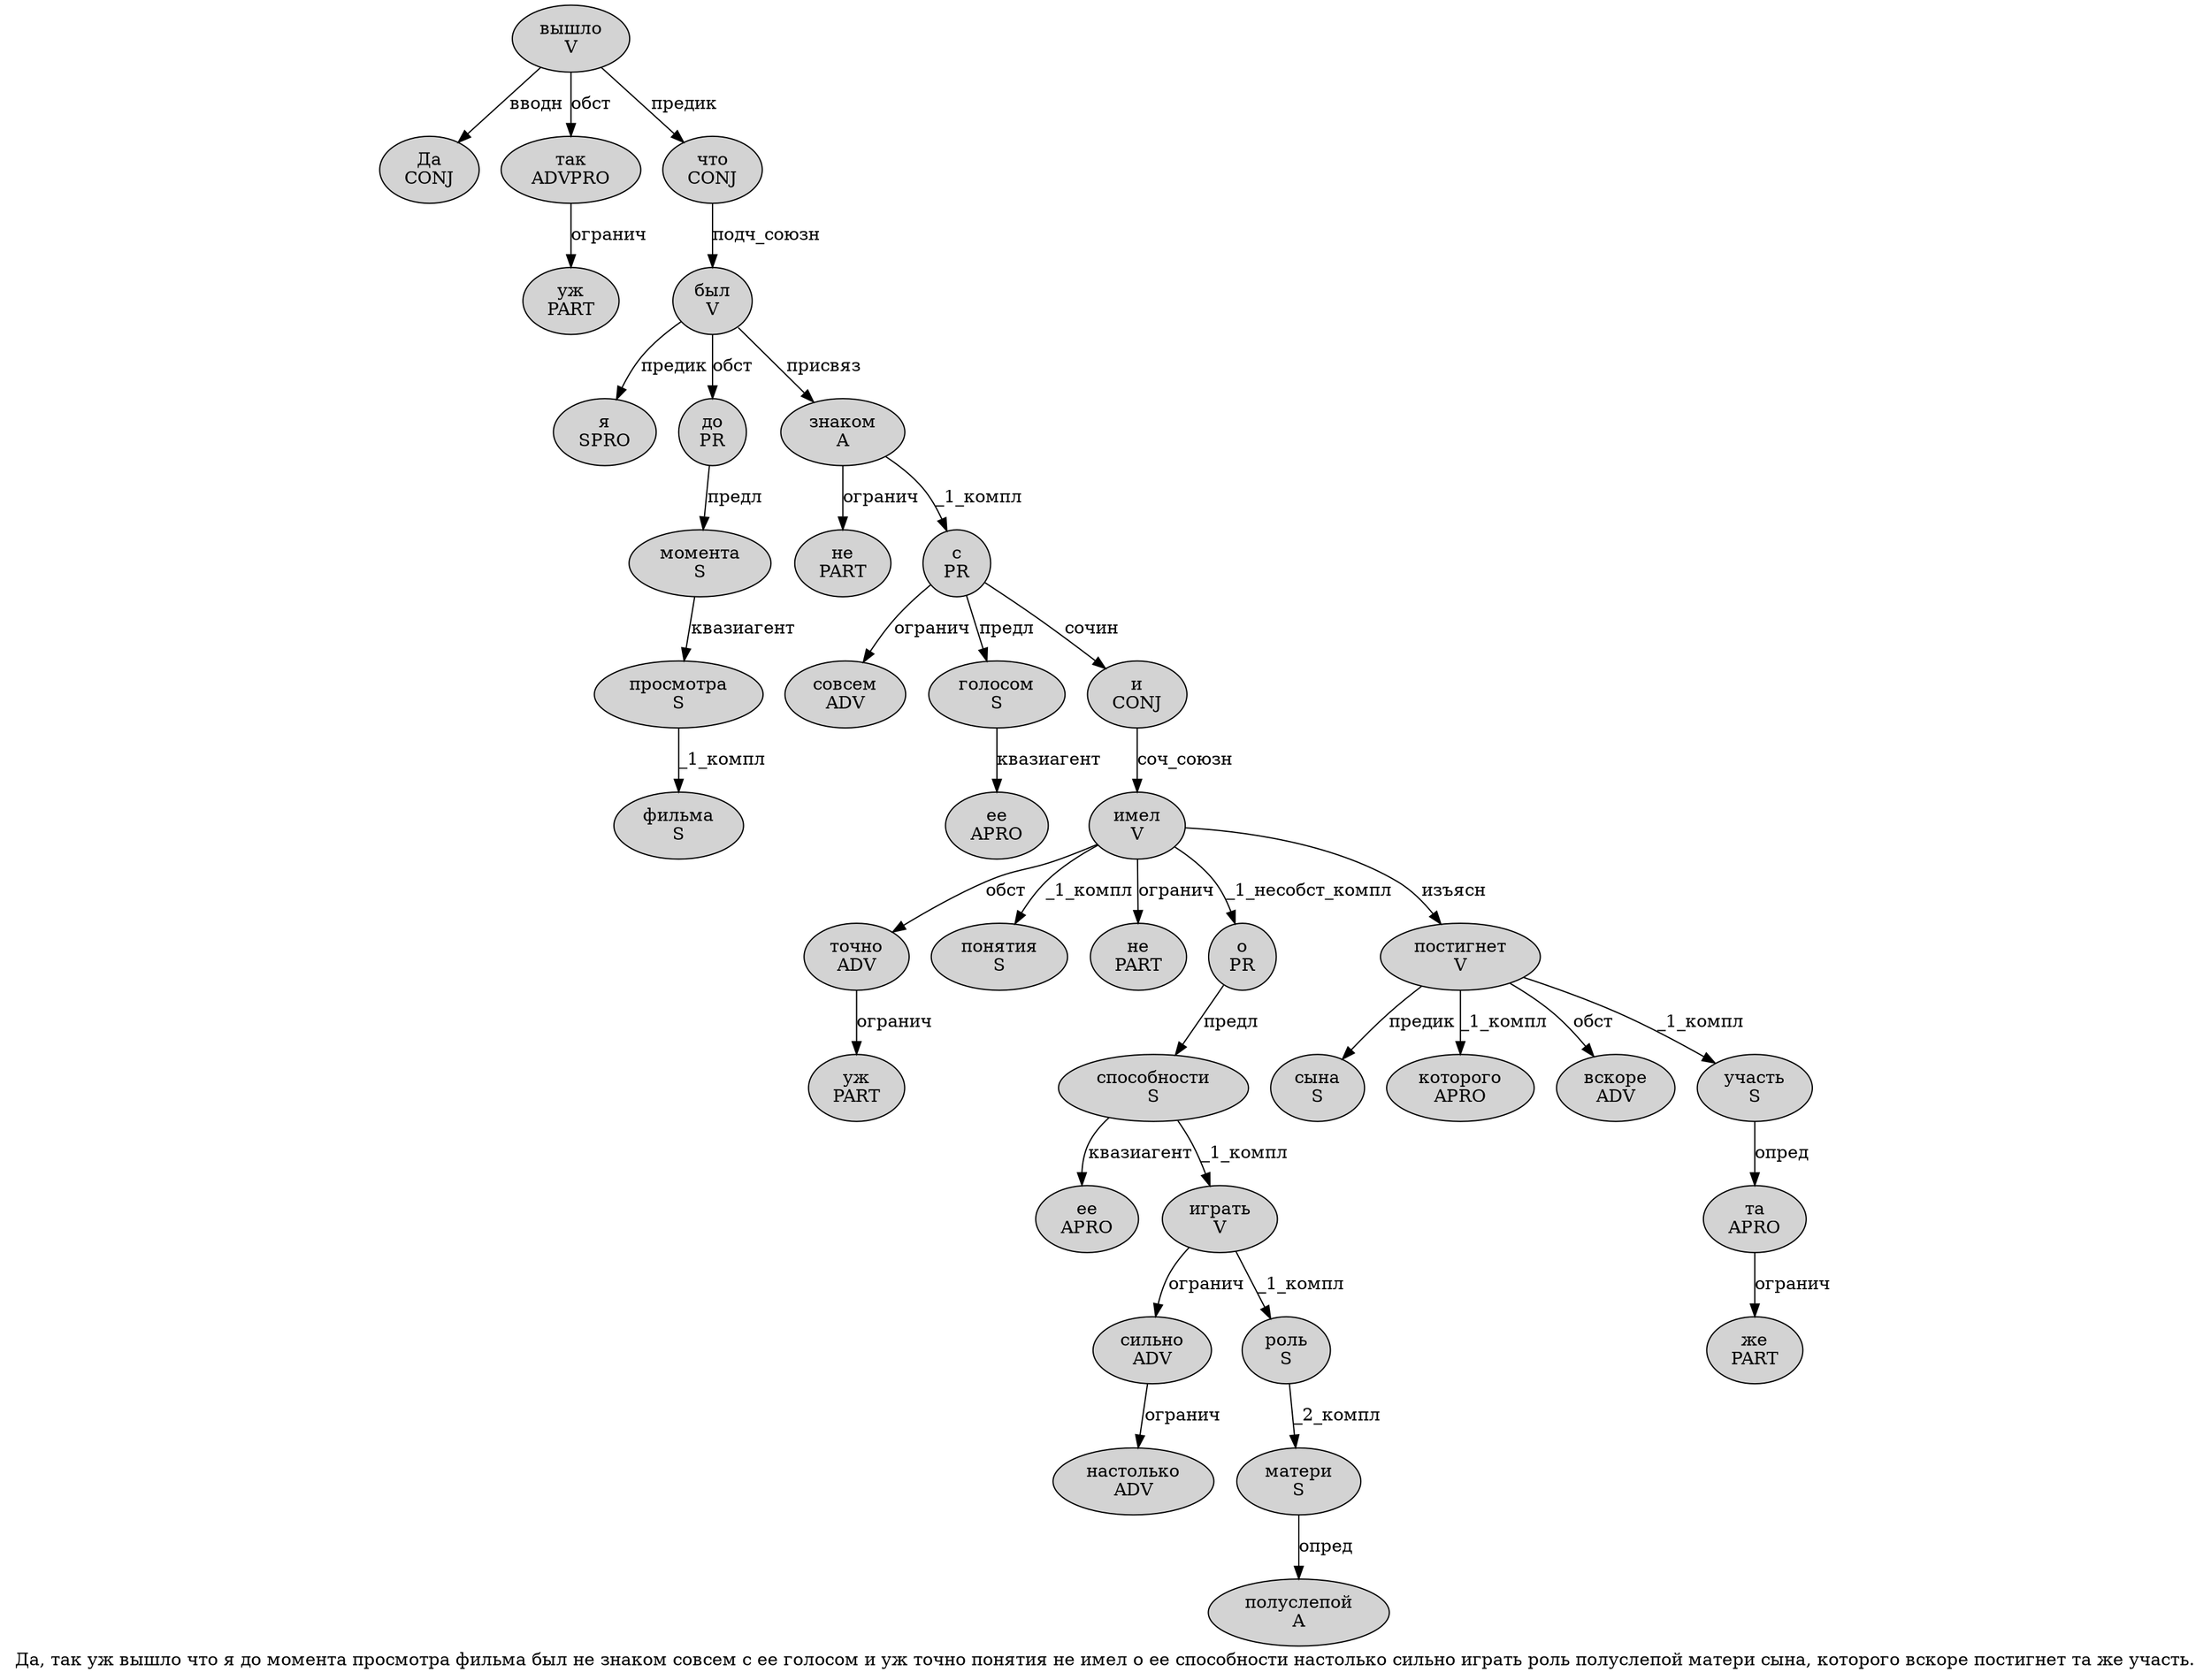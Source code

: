 digraph SENTENCE_1792 {
	graph [label="Да, так уж вышло что я до момента просмотра фильма был не знаком совсем с ее голосом и уж точно понятия не имел о ее способности настолько сильно играть роль полуслепой матери сына, которого вскоре постигнет та же участь."]
	node [style=filled]
		0 [label="Да
CONJ" color="" fillcolor=lightgray penwidth=1 shape=ellipse]
		2 [label="так
ADVPRO" color="" fillcolor=lightgray penwidth=1 shape=ellipse]
		3 [label="уж
PART" color="" fillcolor=lightgray penwidth=1 shape=ellipse]
		4 [label="вышло
V" color="" fillcolor=lightgray penwidth=1 shape=ellipse]
		5 [label="что
CONJ" color="" fillcolor=lightgray penwidth=1 shape=ellipse]
		6 [label="я
SPRO" color="" fillcolor=lightgray penwidth=1 shape=ellipse]
		7 [label="до
PR" color="" fillcolor=lightgray penwidth=1 shape=ellipse]
		8 [label="момента
S" color="" fillcolor=lightgray penwidth=1 shape=ellipse]
		9 [label="просмотра
S" color="" fillcolor=lightgray penwidth=1 shape=ellipse]
		10 [label="фильма
S" color="" fillcolor=lightgray penwidth=1 shape=ellipse]
		11 [label="был
V" color="" fillcolor=lightgray penwidth=1 shape=ellipse]
		12 [label="не
PART" color="" fillcolor=lightgray penwidth=1 shape=ellipse]
		13 [label="знаком
A" color="" fillcolor=lightgray penwidth=1 shape=ellipse]
		14 [label="совсем
ADV" color="" fillcolor=lightgray penwidth=1 shape=ellipse]
		15 [label="с
PR" color="" fillcolor=lightgray penwidth=1 shape=ellipse]
		16 [label="ее
APRO" color="" fillcolor=lightgray penwidth=1 shape=ellipse]
		17 [label="голосом
S" color="" fillcolor=lightgray penwidth=1 shape=ellipse]
		18 [label="и
CONJ" color="" fillcolor=lightgray penwidth=1 shape=ellipse]
		19 [label="уж
PART" color="" fillcolor=lightgray penwidth=1 shape=ellipse]
		20 [label="точно
ADV" color="" fillcolor=lightgray penwidth=1 shape=ellipse]
		21 [label="понятия
S" color="" fillcolor=lightgray penwidth=1 shape=ellipse]
		22 [label="не
PART" color="" fillcolor=lightgray penwidth=1 shape=ellipse]
		23 [label="имел
V" color="" fillcolor=lightgray penwidth=1 shape=ellipse]
		24 [label="о
PR" color="" fillcolor=lightgray penwidth=1 shape=ellipse]
		25 [label="ее
APRO" color="" fillcolor=lightgray penwidth=1 shape=ellipse]
		26 [label="способности
S" color="" fillcolor=lightgray penwidth=1 shape=ellipse]
		27 [label="настолько
ADV" color="" fillcolor=lightgray penwidth=1 shape=ellipse]
		28 [label="сильно
ADV" color="" fillcolor=lightgray penwidth=1 shape=ellipse]
		29 [label="играть
V" color="" fillcolor=lightgray penwidth=1 shape=ellipse]
		30 [label="роль
S" color="" fillcolor=lightgray penwidth=1 shape=ellipse]
		31 [label="полуслепой
A" color="" fillcolor=lightgray penwidth=1 shape=ellipse]
		32 [label="матери
S" color="" fillcolor=lightgray penwidth=1 shape=ellipse]
		33 [label="сына
S" color="" fillcolor=lightgray penwidth=1 shape=ellipse]
		35 [label="которого
APRO" color="" fillcolor=lightgray penwidth=1 shape=ellipse]
		36 [label="вскоре
ADV" color="" fillcolor=lightgray penwidth=1 shape=ellipse]
		37 [label="постигнет
V" color="" fillcolor=lightgray penwidth=1 shape=ellipse]
		38 [label="та
APRO" color="" fillcolor=lightgray penwidth=1 shape=ellipse]
		39 [label="же
PART" color="" fillcolor=lightgray penwidth=1 shape=ellipse]
		40 [label="участь
S" color="" fillcolor=lightgray penwidth=1 shape=ellipse]
			15 -> 14 [label="огранич"]
			15 -> 17 [label="предл"]
			15 -> 18 [label="сочин"]
			23 -> 20 [label="обст"]
			23 -> 21 [label="_1_компл"]
			23 -> 22 [label="огранич"]
			23 -> 24 [label="_1_несобст_компл"]
			23 -> 37 [label="изъясн"]
			4 -> 0 [label="вводн"]
			4 -> 2 [label="обст"]
			4 -> 5 [label="предик"]
			2 -> 3 [label="огранич"]
			5 -> 11 [label="подч_союзн"]
			18 -> 23 [label="соч_союзн"]
			11 -> 6 [label="предик"]
			11 -> 7 [label="обст"]
			11 -> 13 [label="присвяз"]
			17 -> 16 [label="квазиагент"]
			8 -> 9 [label="квазиагент"]
			29 -> 28 [label="огранич"]
			29 -> 30 [label="_1_компл"]
			20 -> 19 [label="огранич"]
			28 -> 27 [label="огранич"]
			9 -> 10 [label="_1_компл"]
			13 -> 12 [label="огранич"]
			13 -> 15 [label="_1_компл"]
			38 -> 39 [label="огранич"]
			24 -> 26 [label="предл"]
			30 -> 32 [label="_2_компл"]
			37 -> 33 [label="предик"]
			37 -> 35 [label="_1_компл"]
			37 -> 36 [label="обст"]
			37 -> 40 [label="_1_компл"]
			32 -> 31 [label="опред"]
			40 -> 38 [label="опред"]
			7 -> 8 [label="предл"]
			26 -> 25 [label="квазиагент"]
			26 -> 29 [label="_1_компл"]
}